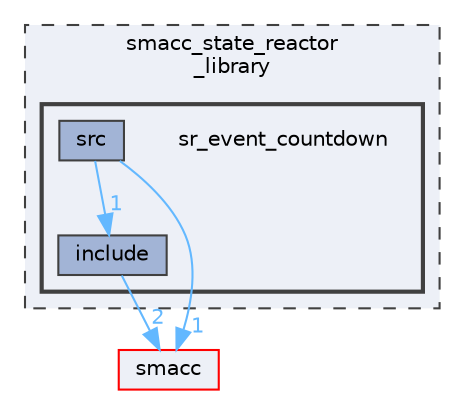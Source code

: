 digraph "smacc_state_reactor_library/sr_event_countdown"
{
 // LATEX_PDF_SIZE
  bgcolor="transparent";
  edge [fontname=Helvetica,fontsize=10,labelfontname=Helvetica,labelfontsize=10];
  node [fontname=Helvetica,fontsize=10,shape=box,height=0.2,width=0.4];
  compound=true
  subgraph clusterdir_934827d3672ede778ab2292e66d7841e {
    graph [ bgcolor="#edf0f7", pencolor="grey25", label="smacc_state_reactor\l_library", fontname=Helvetica,fontsize=10 style="filled,dashed", URL="dir_934827d3672ede778ab2292e66d7841e.html",tooltip=""]
  subgraph clusterdir_8682db8582c37e75412c1012bd123e49 {
    graph [ bgcolor="#edf0f7", pencolor="grey25", label="", fontname=Helvetica,fontsize=10 style="filled,bold", URL="dir_8682db8582c37e75412c1012bd123e49.html",tooltip=""]
    dir_8682db8582c37e75412c1012bd123e49 [shape=plaintext, label="sr_event_countdown"];
  dir_7ba2444b471081265a0484f1cac4f1b4 [label="include", fillcolor="#a2b4d6", color="grey25", style="filled", URL="dir_7ba2444b471081265a0484f1cac4f1b4.html",tooltip=""];
  dir_cae328915cb51be078ef27b88bc5ef59 [label="src", fillcolor="#a2b4d6", color="grey25", style="filled", URL="dir_cae328915cb51be078ef27b88bc5ef59.html",tooltip=""];
  }
  }
  dir_6e3e4532ae0db906acb0c92fce514b9e [label="smacc", fillcolor="#edf0f7", color="red", style="filled", URL="dir_6e3e4532ae0db906acb0c92fce514b9e.html",tooltip=""];
  dir_7ba2444b471081265a0484f1cac4f1b4->dir_6e3e4532ae0db906acb0c92fce514b9e [headlabel="2", labeldistance=1.5 headhref="dir_000057_000090.html" color="steelblue1" fontcolor="steelblue1"];
  dir_cae328915cb51be078ef27b88bc5ef59->dir_6e3e4532ae0db906acb0c92fce514b9e [headlabel="1", labeldistance=1.5 headhref="dir_000128_000090.html" color="steelblue1" fontcolor="steelblue1"];
  dir_cae328915cb51be078ef27b88bc5ef59->dir_7ba2444b471081265a0484f1cac4f1b4 [headlabel="1", labeldistance=1.5 headhref="dir_000128_000057.html" color="steelblue1" fontcolor="steelblue1"];
}
